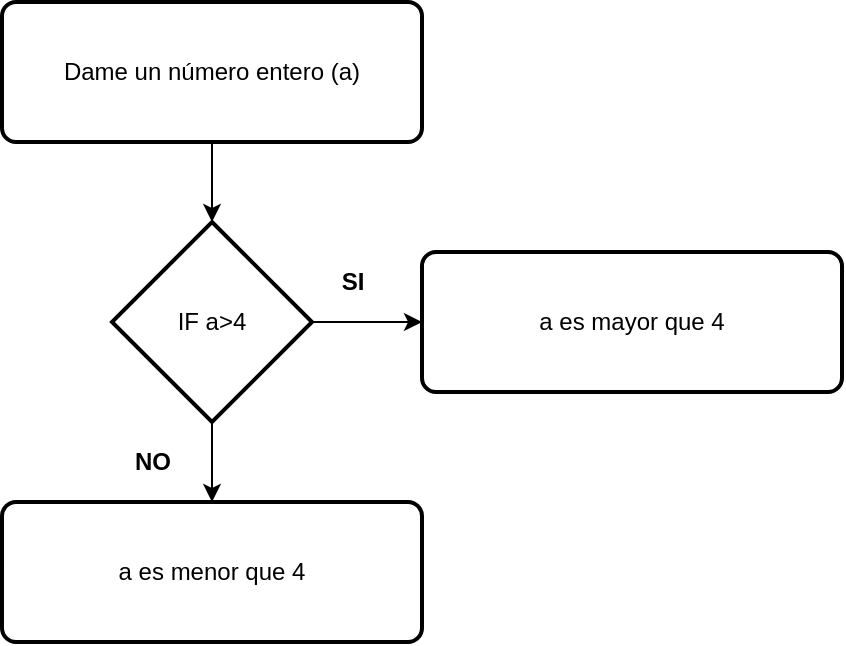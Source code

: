 <mxfile version="12.5.5" type="github">
  <diagram id="C5RBs43oDa-KdzZeNtuy" name="Page-1">
    <mxGraphModel dx="868" dy="484" grid="1" gridSize="10" guides="1" tooltips="1" connect="1" arrows="1" fold="1" page="1" pageScale="1" pageWidth="827" pageHeight="1169" math="0" shadow="0">
      <root>
        <mxCell id="WIyWlLk6GJQsqaUBKTNV-0"/>
        <mxCell id="WIyWlLk6GJQsqaUBKTNV-1" parent="WIyWlLk6GJQsqaUBKTNV-0"/>
        <mxCell id="V0nV7XV2pdzU1dgjIZdY-13" value="" style="edgeStyle=orthogonalEdgeStyle;rounded=0;orthogonalLoop=1;jettySize=auto;html=1;" edge="1" parent="WIyWlLk6GJQsqaUBKTNV-1" source="V0nV7XV2pdzU1dgjIZdY-1" target="V0nV7XV2pdzU1dgjIZdY-5">
          <mxGeometry relative="1" as="geometry"/>
        </mxCell>
        <mxCell id="V0nV7XV2pdzU1dgjIZdY-14" value="" style="edgeStyle=orthogonalEdgeStyle;rounded=0;orthogonalLoop=1;jettySize=auto;html=1;" edge="1" parent="WIyWlLk6GJQsqaUBKTNV-1" source="V0nV7XV2pdzU1dgjIZdY-1" target="V0nV7XV2pdzU1dgjIZdY-6">
          <mxGeometry relative="1" as="geometry"/>
        </mxCell>
        <mxCell id="V0nV7XV2pdzU1dgjIZdY-1" value="IF a&amp;gt;4" style="strokeWidth=2;html=1;shape=mxgraph.flowchart.decision;whiteSpace=wrap;" vertex="1" parent="WIyWlLk6GJQsqaUBKTNV-1">
          <mxGeometry x="270" y="130" width="100" height="100" as="geometry"/>
        </mxCell>
        <mxCell id="V0nV7XV2pdzU1dgjIZdY-3" value="" style="edgeStyle=orthogonalEdgeStyle;rounded=0;orthogonalLoop=1;jettySize=auto;html=1;" edge="1" parent="WIyWlLk6GJQsqaUBKTNV-1" source="V0nV7XV2pdzU1dgjIZdY-2" target="V0nV7XV2pdzU1dgjIZdY-1">
          <mxGeometry relative="1" as="geometry"/>
        </mxCell>
        <mxCell id="V0nV7XV2pdzU1dgjIZdY-2" value="Dame un número entero (a)" style="rounded=1;whiteSpace=wrap;html=1;absoluteArcSize=1;arcSize=14;strokeWidth=2;" vertex="1" parent="WIyWlLk6GJQsqaUBKTNV-1">
          <mxGeometry x="215" y="20" width="210" height="70" as="geometry"/>
        </mxCell>
        <mxCell id="V0nV7XV2pdzU1dgjIZdY-5" value="a es mayor que 4" style="rounded=1;whiteSpace=wrap;html=1;absoluteArcSize=1;arcSize=14;strokeWidth=2;" vertex="1" parent="WIyWlLk6GJQsqaUBKTNV-1">
          <mxGeometry x="425" y="145" width="210" height="70" as="geometry"/>
        </mxCell>
        <mxCell id="V0nV7XV2pdzU1dgjIZdY-6" value="a es menor que 4" style="rounded=1;whiteSpace=wrap;html=1;absoluteArcSize=1;arcSize=14;strokeWidth=2;" vertex="1" parent="WIyWlLk6GJQsqaUBKTNV-1">
          <mxGeometry x="215" y="270" width="210" height="70" as="geometry"/>
        </mxCell>
        <mxCell id="V0nV7XV2pdzU1dgjIZdY-15" value="SI" style="text;html=1;align=center;verticalAlign=middle;resizable=0;points=[];autosize=1;fontStyle=1" vertex="1" parent="WIyWlLk6GJQsqaUBKTNV-1">
          <mxGeometry x="375" y="150" width="30" height="20" as="geometry"/>
        </mxCell>
        <mxCell id="V0nV7XV2pdzU1dgjIZdY-16" value="NO" style="text;html=1;align=center;verticalAlign=middle;resizable=0;points=[];autosize=1;fontStyle=1" vertex="1" parent="WIyWlLk6GJQsqaUBKTNV-1">
          <mxGeometry x="275" y="240" width="30" height="20" as="geometry"/>
        </mxCell>
      </root>
    </mxGraphModel>
  </diagram>
</mxfile>
